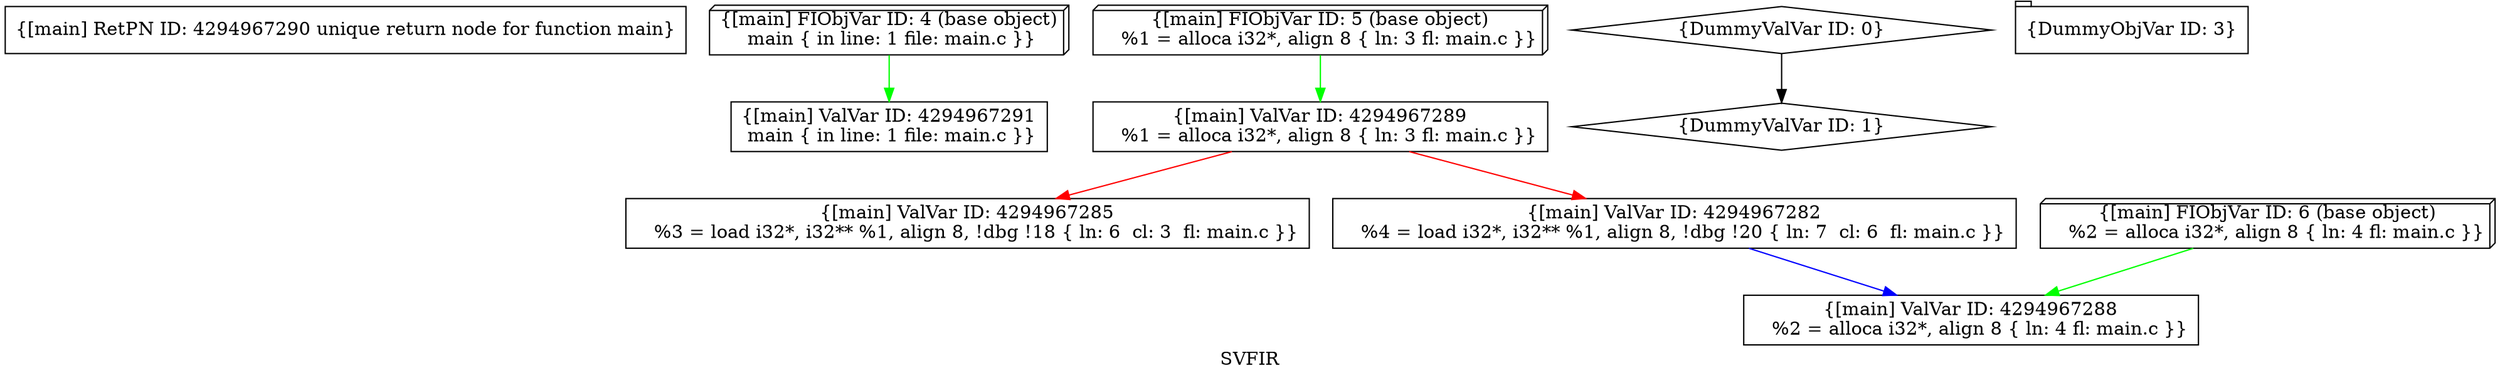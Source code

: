digraph "SVFIR" {
	label="SVFIR";

	Node0x556b6f7edee0 [shape=record,shape=box,label="{[main] RetPN ID: 4294967290 unique return node for function main}"];
	Node0x556b6f7ed890 [shape=record,shape=box3d,label="{[main] FIObjVar ID: 4 (base object)\n main \{ in line: 1 file: main.c \}}"];
	Node0x556b6f7ed890 -> Node0x556b6f7ec690[color=green];
	Node0x556b6f7edbf0 [shape=record,shape=box3d,label="{[main] FIObjVar ID: 5 (base object)\n   %1 = alloca i32*, align 8 \{ ln: 3 fl: main.c \}}"];
	Node0x556b6f7edbf0 -> Node0x556b6f7ecee0[color=green];
	Node0x556b6f7ed230 [shape=record,shape=box,label="{[main] ValVar ID: 4294967285\n   %3 = load i32*, i32** %1, align 8, !dbg !18 \{ ln: 6  cl: 3  fl: main.c \}}"];
	Node0x556b6f7ed100 [shape=record,shape=box,label="{[main] ValVar ID: 4294967288\n   %2 = alloca i32*, align 8 \{ ln: 4 fl: main.c \}}"];
	Node0x556b6f7ecee0 [shape=record,shape=box,label="{[main] ValVar ID: 4294967289\n   %1 = alloca i32*, align 8 \{ ln: 3 fl: main.c \}}"];
	Node0x556b6f7ecee0 -> Node0x556b6f7ed490[color=red];
	Node0x556b6f7ecee0 -> Node0x556b6f7ed230[color=red];
	Node0x556b6f7ed490 [shape=record,shape=box,label="{[main] ValVar ID: 4294967282\n   %4 = load i32*, i32** %1, align 8, !dbg !20 \{ ln: 7  cl: 6  fl: main.c \}}"];
	Node0x556b6f7ed490 -> Node0x556b6f7ed100[color=blue];
	Node0x556b6f7dc7c0 [shape=record,shape=diamond,label="{DummyValVar ID: 1}"];
	Node0x556b6f7ebe60 [shape=record,shape=diamond,label="{DummyValVar ID: 0}"];
	Node0x556b6f7ebe60 -> Node0x556b6f7dc7c0[color=black];
	Node0x556b6f7edda0 [shape=record,shape=box3d,label="{[main] FIObjVar ID: 6 (base object)\n   %2 = alloca i32*, align 8 \{ ln: 4 fl: main.c \}}"];
	Node0x556b6f7edda0 -> Node0x556b6f7ed100[color=green];
	Node0x556b6f7ec690 [shape=record,shape=box,label="{[main] ValVar ID: 4294967291\n main \{ in line: 1 file: main.c \}}"];
	Node0x556b6f7de7e0 [shape=record,shape=tab,label="{DummyObjVar ID: 3}"];
}
